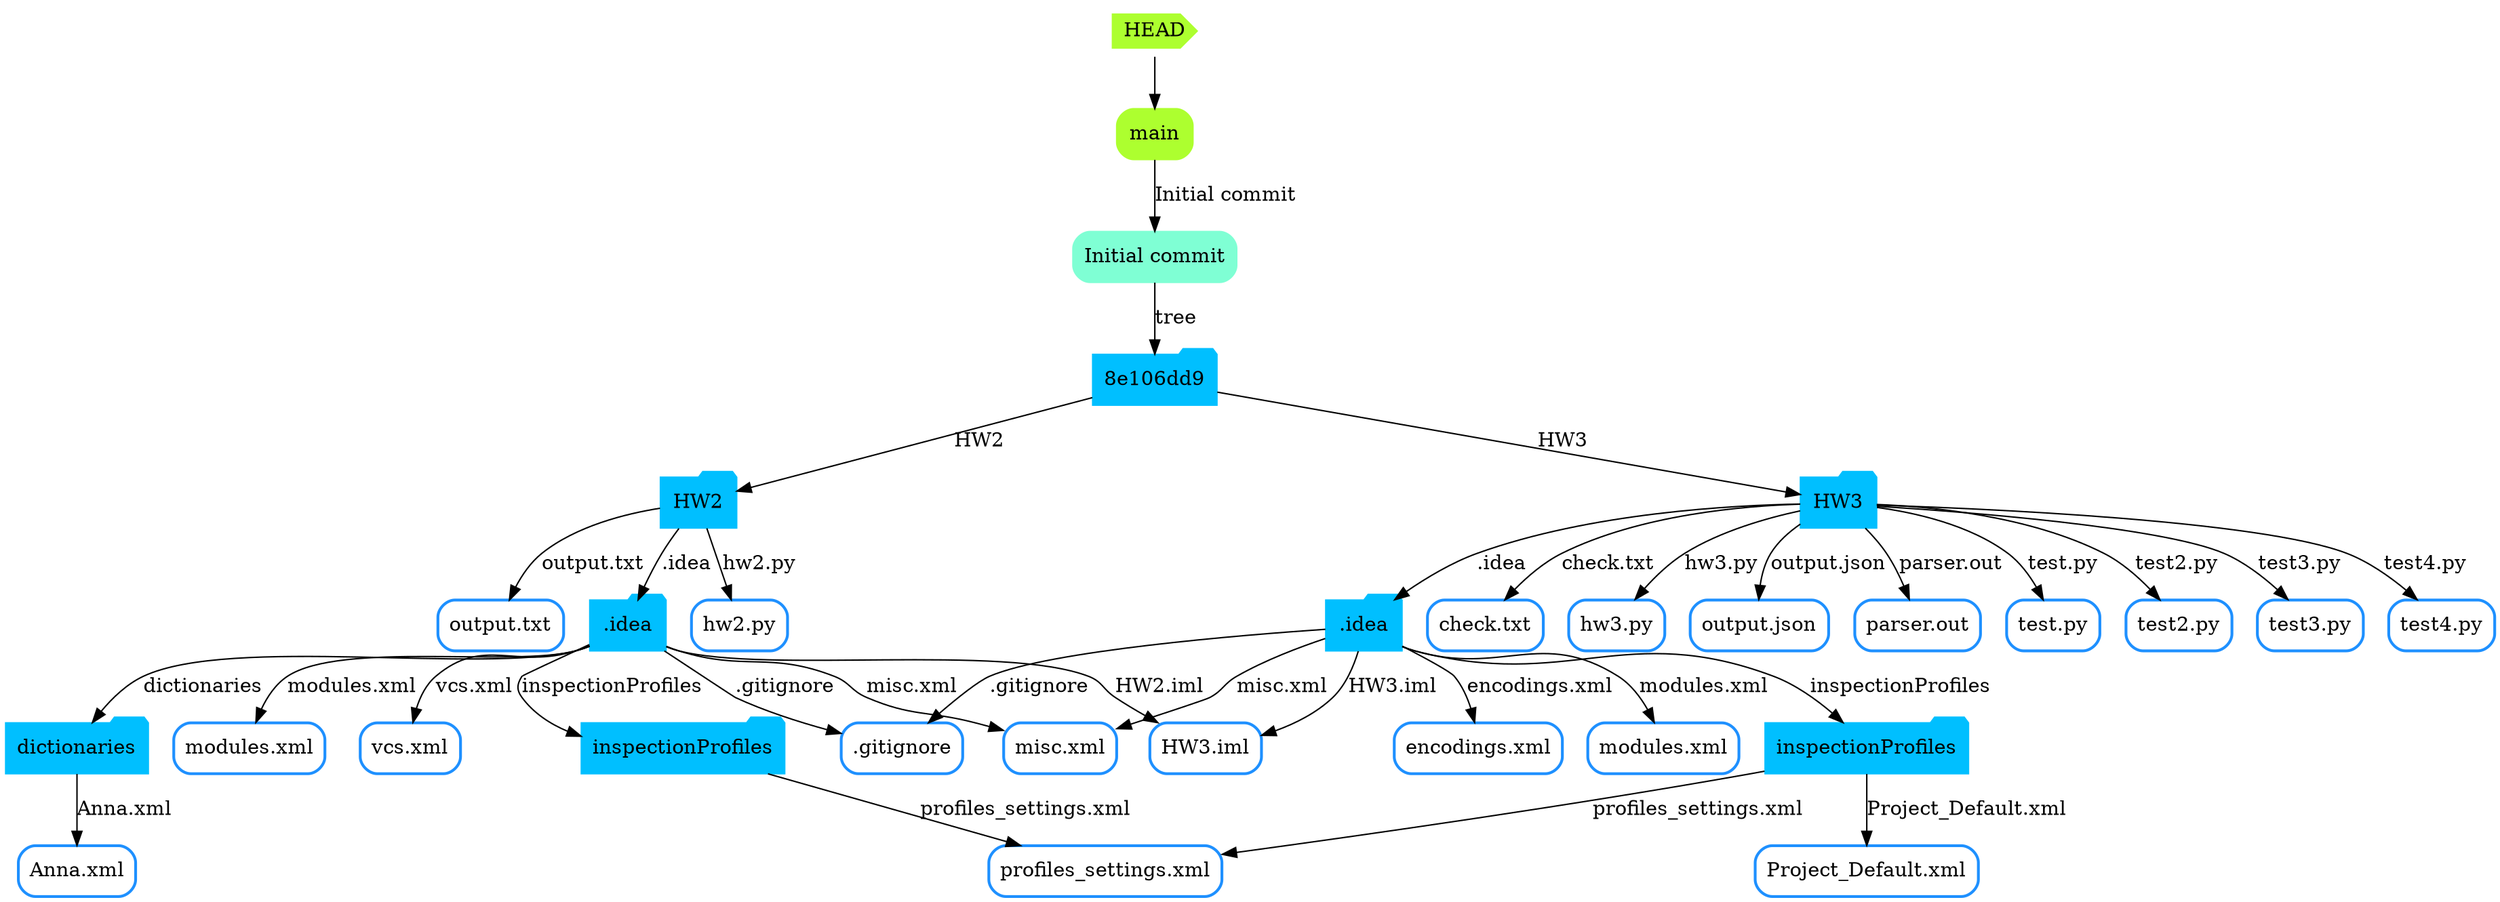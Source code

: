digraph {
	"33da6738" [color="#00BFFF" shape=folder style="rounded, filled"]
	e584296f [label=".idea" color="#00BFFF" shape=folder style="rounded, filled"]
	"33da6738" -> e584296f [label=".idea"]
	"2e23cf34" [label="check.txt" color="#1E90FF" shape=box style="rounded, bold"]
	"33da6738" -> "2e23cf34" [label="check.txt"]
	"94748c46" [label="hw3.py" color="#1E90FF" shape=box style="rounded, bold"]
	"33da6738" -> "94748c46" [label="hw3.py"]
	cc6e2d5d [label="output.json" color="#1E90FF" shape=box style="rounded, bold"]
	"33da6738" -> cc6e2d5d [label="output.json"]
	f481c100 [label="parser.out" color="#1E90FF" shape=box style="rounded, bold"]
	"33da6738" -> f481c100 [label="parser.out"]
	"488811d8" [label="test.py" color="#1E90FF" shape=box style="rounded, bold"]
	"33da6738" -> "488811d8" [label="test.py"]
	fd8027c8 [label="test2.py" color="#1E90FF" shape=box style="rounded, bold"]
	"33da6738" -> fd8027c8 [label="test2.py"]
	ef37bc36 [label="test3.py" color="#1E90FF" shape=box style="rounded, bold"]
	"33da6738" -> ef37bc36 [label="test3.py"]
	"8daf7190" [label="test4.py" color="#1E90FF" shape=box style="rounded, bold"]
	"33da6738" -> "8daf7190" [label="test4.py"]
	"40d9dc60" [color="#00BFFF" shape=folder style="rounded, filled"]
	"26ba014d" [label="Project_Default.xml" color="#1E90FF" shape=box style="rounded, bold"]
	"40d9dc60" -> "26ba014d" [label="Project_Default.xml"]
	"105ce2da" [label="profiles_settings.xml" color="#1E90FF" shape=box style="rounded, bold"]
	"40d9dc60" -> "105ce2da" [label="profiles_settings.xml"]
	"6fe1e39f" [color="#00BFFF" shape=folder style="rounded, filled"]
	"26d33521" [label=".gitignore" color="#1E90FF" shape=box style="rounded, bold"]
	"6fe1e39f" -> "26d33521" [label=".gitignore"]
	d0876a78 [label="HW2.iml" color="#1E90FF" shape=box style="rounded, bold"]
	"6fe1e39f" -> d0876a78 [label="HW2.iml"]
	daed3141 [label=dictionaries color="#00BFFF" shape=folder style="rounded, filled"]
	"6fe1e39f" -> daed3141 [label=dictionaries]
	"97824ec9" [label=inspectionProfiles color="#00BFFF" shape=folder style="rounded, filled"]
	"6fe1e39f" -> "97824ec9" [label=inspectionProfiles]
	dc9ea490 [label="misc.xml" color="#1E90FF" shape=box style="rounded, bold"]
	"6fe1e39f" -> dc9ea490 [label="misc.xml"]
	d5ad6c97 [label="modules.xml" color="#1E90FF" shape=box style="rounded, bold"]
	"6fe1e39f" -> d5ad6c97 [label="modules.xml"]
	"6c0b8635" [label="vcs.xml" color="#1E90FF" shape=box style="rounded, bold"]
	"6fe1e39f" -> "6c0b8635" [label="vcs.xml"]
	"8e106dd9" [color="#00BFFF" shape=folder style="rounded, filled"]
	f8a93911 [label=HW2 color="#00BFFF" shape=folder style="rounded, filled"]
	"8e106dd9" -> f8a93911 [label=HW2]
	"33da6738" [label=HW3 color="#00BFFF" shape=folder style="rounded, filled"]
	"8e106dd9" -> "33da6738" [label=HW3]
	"97824ec9" [color="#00BFFF" shape=folder style="rounded, filled"]
	"105ce2da" [label="profiles_settings.xml" color="#1E90FF" shape=box style="rounded, bold"]
	"97824ec9" -> "105ce2da" [label="profiles_settings.xml"]
	daed3141 [color="#00BFFF" shape=folder style="rounded, filled"]
	dd73965b [label="Anna.xml" color="#1E90FF" shape=box style="rounded, bold"]
	daed3141 -> dd73965b [label="Anna.xml"]
	e584296f [color="#00BFFF" shape=folder style="rounded, filled"]
	"26d33521" [label=".gitignore" color="#1E90FF" shape=box style="rounded, bold"]
	e584296f -> "26d33521" [label=".gitignore"]
	d0876a78 [label="HW3.iml" color="#1E90FF" shape=box style="rounded, bold"]
	e584296f -> d0876a78 [label="HW3.iml"]
	"4f243af6" [label="encodings.xml" color="#1E90FF" shape=box style="rounded, bold"]
	e584296f -> "4f243af6" [label="encodings.xml"]
	"40d9dc60" [label=inspectionProfiles color="#00BFFF" shape=folder style="rounded, filled"]
	e584296f -> "40d9dc60" [label=inspectionProfiles]
	dc9ea490 [label="misc.xml" color="#1E90FF" shape=box style="rounded, bold"]
	e584296f -> dc9ea490 [label="misc.xml"]
	"10d438e2" [label="modules.xml" color="#1E90FF" shape=box style="rounded, bold"]
	e584296f -> "10d438e2" [label="modules.xml"]
	f8a93911 [color="#00BFFF" shape=folder style="rounded, filled"]
	"6fe1e39f" [label=".idea" color="#00BFFF" shape=folder style="rounded, filled"]
	f8a93911 -> "6fe1e39f" [label=".idea"]
	"083c0660" [label="hw2.py" color="#1E90FF" shape=box style="rounded, bold"]
	f8a93911 -> "083c0660" [label="hw2.py"]
	"1fdb1011" [label="output.txt" color="#1E90FF" shape=box style="rounded, bold"]
	f8a93911 -> "1fdb1011" [label="output.txt"]
	"5294e7fa" [label="Initial commit" color="#7FFFD4" shape=box style="rounded, filled"]
	HEAD [color="#ADFF2F" shape=cds style=filled]
	main [color="#ADFF2F" shape=rectangle style="rounded, filled"]
	HEAD -> main
	main -> "5294e7fa" [label="Initial commit"]
	"5294e7fa" -> "8e106dd9" [label=tree]
}

